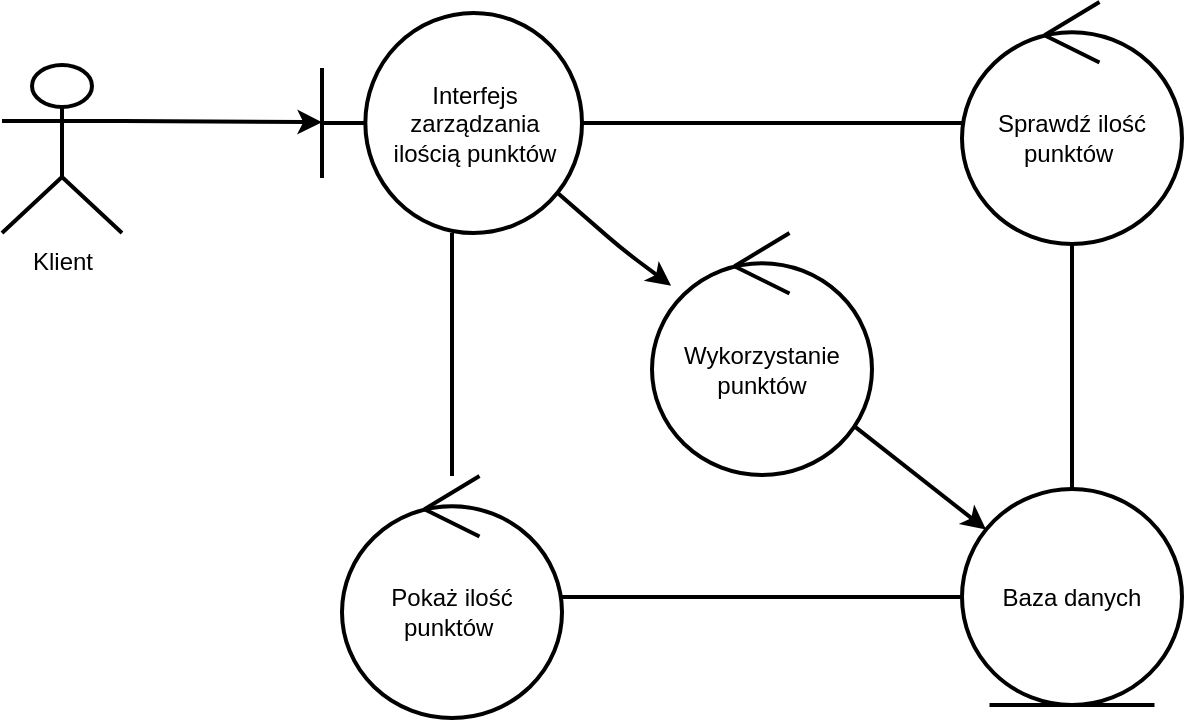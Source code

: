 <mxfile>
    <diagram id="vw1gyPq5jbvcwrID6oI0" name="Strona-1">
        <mxGraphModel dx="1053" dy="879" grid="1" gridSize="10" guides="1" tooltips="1" connect="1" arrows="1" fold="1" page="1" pageScale="1" pageWidth="1169" pageHeight="827" math="0" shadow="0">
            <root>
                <mxCell id="0"/>
                <mxCell id="1" parent="0"/>
                <mxCell id="5" style="edgeStyle=none;html=1;exitX=1;exitY=0.333;exitDx=0;exitDy=0;exitPerimeter=0;strokeWidth=2;" edge="1" parent="1" source="2" target="3">
                    <mxGeometry relative="1" as="geometry"/>
                </mxCell>
                <mxCell id="2" value="Klient" style="shape=umlActor;verticalLabelPosition=bottom;verticalAlign=top;html=1;strokeWidth=2;" vertex="1" parent="1">
                    <mxGeometry x="290" y="266.5" width="60" height="84" as="geometry"/>
                </mxCell>
                <mxCell id="16" style="edgeStyle=none;html=1;exitX=0.88;exitY=0.791;exitDx=0;exitDy=0;exitPerimeter=0;strokeWidth=2;" edge="1" parent="1" source="3" target="12">
                    <mxGeometry relative="1" as="geometry">
                        <Array as="points">
                            <mxPoint x="600" y="358.5"/>
                        </Array>
                    </mxGeometry>
                </mxCell>
                <mxCell id="3" value="Interfejs zarządzania&lt;div&gt;&amp;nbsp;ilością punktów&amp;nbsp;&lt;/div&gt;" style="shape=umlBoundary;whiteSpace=wrap;html=1;strokeWidth=2;" vertex="1" parent="1">
                    <mxGeometry x="450" y="240.5" width="130" height="110" as="geometry"/>
                </mxCell>
                <mxCell id="9" style="edgeStyle=none;html=1;endArrow=none;endFill=0;strokeWidth=2;" edge="1" parent="1" source="6" target="7">
                    <mxGeometry relative="1" as="geometry"/>
                </mxCell>
                <mxCell id="6" value="Sprawdź ilość punktów&amp;nbsp;" style="ellipse;shape=umlControl;whiteSpace=wrap;html=1;strokeWidth=2;" vertex="1" parent="1">
                    <mxGeometry x="770" y="235" width="110" height="121" as="geometry"/>
                </mxCell>
                <mxCell id="14" style="edgeStyle=none;html=1;endArrow=none;endFill=0;strokeWidth=2;" edge="1" parent="1" source="7" target="13">
                    <mxGeometry relative="1" as="geometry"/>
                </mxCell>
                <mxCell id="7" value="Baza danych" style="ellipse;shape=umlEntity;whiteSpace=wrap;html=1;strokeWidth=2;" vertex="1" parent="1">
                    <mxGeometry x="770" y="478.5" width="110" height="108" as="geometry"/>
                </mxCell>
                <mxCell id="8" style="edgeStyle=none;html=1;endArrow=none;endFill=0;strokeWidth=2;" edge="1" parent="1" source="3" target="6">
                    <mxGeometry relative="1" as="geometry"/>
                </mxCell>
                <mxCell id="17" style="edgeStyle=none;html=1;strokeWidth=2;" edge="1" parent="1" source="12" target="7">
                    <mxGeometry relative="1" as="geometry"/>
                </mxCell>
                <mxCell id="12" value="Wykorzystanie punktów" style="ellipse;shape=umlControl;whiteSpace=wrap;html=1;strokeWidth=2;" vertex="1" parent="1">
                    <mxGeometry x="615" y="350.5" width="110" height="121" as="geometry"/>
                </mxCell>
                <mxCell id="15" style="edgeStyle=none;html=1;endArrow=none;endFill=0;strokeWidth=2;" edge="1" parent="1" source="13" target="3">
                    <mxGeometry relative="1" as="geometry"/>
                </mxCell>
                <mxCell id="13" value="Pokaż ilość punktów&amp;nbsp;" style="ellipse;shape=umlControl;whiteSpace=wrap;html=1;strokeWidth=2;" vertex="1" parent="1">
                    <mxGeometry x="460" y="472" width="110" height="121" as="geometry"/>
                </mxCell>
            </root>
        </mxGraphModel>
    </diagram>
</mxfile>